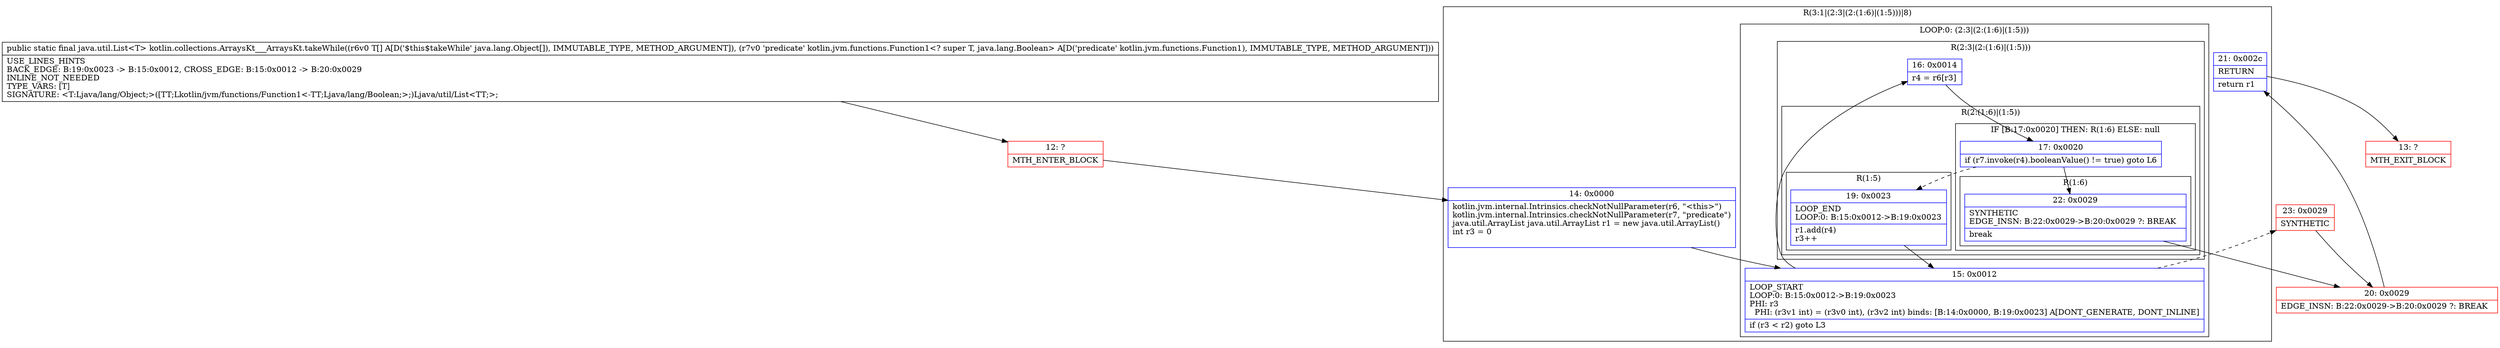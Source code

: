 digraph "CFG forkotlin.collections.ArraysKt___ArraysKt.takeWhile([Ljava\/lang\/Object;Lkotlin\/jvm\/functions\/Function1;)Ljava\/util\/List;" {
subgraph cluster_Region_2063740344 {
label = "R(3:1|(2:3|(2:(1:6)|(1:5)))|8)";
node [shape=record,color=blue];
Node_14 [shape=record,label="{14\:\ 0x0000|kotlin.jvm.internal.Intrinsics.checkNotNullParameter(r6, \"\<this\>\")\lkotlin.jvm.internal.Intrinsics.checkNotNullParameter(r7, \"predicate\")\ljava.util.ArrayList java.util.ArrayList r1 = new java.util.ArrayList()\lint r3 = 0\l\l}"];
subgraph cluster_LoopRegion_1338007463 {
label = "LOOP:0: (2:3|(2:(1:6)|(1:5)))";
node [shape=record,color=blue];
Node_15 [shape=record,label="{15\:\ 0x0012|LOOP_START\lLOOP:0: B:15:0x0012\-\>B:19:0x0023\lPHI: r3 \l  PHI: (r3v1 int) = (r3v0 int), (r3v2 int) binds: [B:14:0x0000, B:19:0x0023] A[DONT_GENERATE, DONT_INLINE]\l|if (r3 \< r2) goto L3\l}"];
subgraph cluster_Region_1652216561 {
label = "R(2:3|(2:(1:6)|(1:5)))";
node [shape=record,color=blue];
Node_16 [shape=record,label="{16\:\ 0x0014|r4 = r6[r3]\l}"];
subgraph cluster_Region_1336476709 {
label = "R(2:(1:6)|(1:5))";
node [shape=record,color=blue];
subgraph cluster_IfRegion_1891928187 {
label = "IF [B:17:0x0020] THEN: R(1:6) ELSE: null";
node [shape=record,color=blue];
Node_17 [shape=record,label="{17\:\ 0x0020|if (r7.invoke(r4).booleanValue() != true) goto L6\l}"];
subgraph cluster_Region_847371057 {
label = "R(1:6)";
node [shape=record,color=blue];
Node_22 [shape=record,label="{22\:\ 0x0029|SYNTHETIC\lEDGE_INSN: B:22:0x0029\-\>B:20:0x0029 ?: BREAK  \l|break\l}"];
}
}
subgraph cluster_Region_1902562943 {
label = "R(1:5)";
node [shape=record,color=blue];
Node_19 [shape=record,label="{19\:\ 0x0023|LOOP_END\lLOOP:0: B:15:0x0012\-\>B:19:0x0023\l|r1.add(r4)\lr3++\l}"];
}
}
}
}
Node_21 [shape=record,label="{21\:\ 0x002c|RETURN\l|return r1\l}"];
}
Node_12 [shape=record,color=red,label="{12\:\ ?|MTH_ENTER_BLOCK\l}"];
Node_20 [shape=record,color=red,label="{20\:\ 0x0029|EDGE_INSN: B:22:0x0029\-\>B:20:0x0029 ?: BREAK  \l}"];
Node_13 [shape=record,color=red,label="{13\:\ ?|MTH_EXIT_BLOCK\l}"];
Node_23 [shape=record,color=red,label="{23\:\ 0x0029|SYNTHETIC\l}"];
MethodNode[shape=record,label="{public static final java.util.List\<T\> kotlin.collections.ArraysKt___ArraysKt.takeWhile((r6v0 T[] A[D('$this$takeWhile' java.lang.Object[]), IMMUTABLE_TYPE, METHOD_ARGUMENT]), (r7v0 'predicate' kotlin.jvm.functions.Function1\<? super T, java.lang.Boolean\> A[D('predicate' kotlin.jvm.functions.Function1), IMMUTABLE_TYPE, METHOD_ARGUMENT]))  | USE_LINES_HINTS\lBACK_EDGE: B:19:0x0023 \-\> B:15:0x0012, CROSS_EDGE: B:15:0x0012 \-\> B:20:0x0029\lINLINE_NOT_NEEDED\lTYPE_VARS: [T]\lSIGNATURE: \<T:Ljava\/lang\/Object;\>([TT;Lkotlin\/jvm\/functions\/Function1\<\-TT;Ljava\/lang\/Boolean;\>;)Ljava\/util\/List\<TT;\>;\l}"];
MethodNode -> Node_12;Node_14 -> Node_15;
Node_15 -> Node_16;
Node_15 -> Node_23[style=dashed];
Node_16 -> Node_17;
Node_17 -> Node_19[style=dashed];
Node_17 -> Node_22;
Node_22 -> Node_20;
Node_19 -> Node_15;
Node_21 -> Node_13;
Node_12 -> Node_14;
Node_20 -> Node_21;
Node_23 -> Node_20;
}

